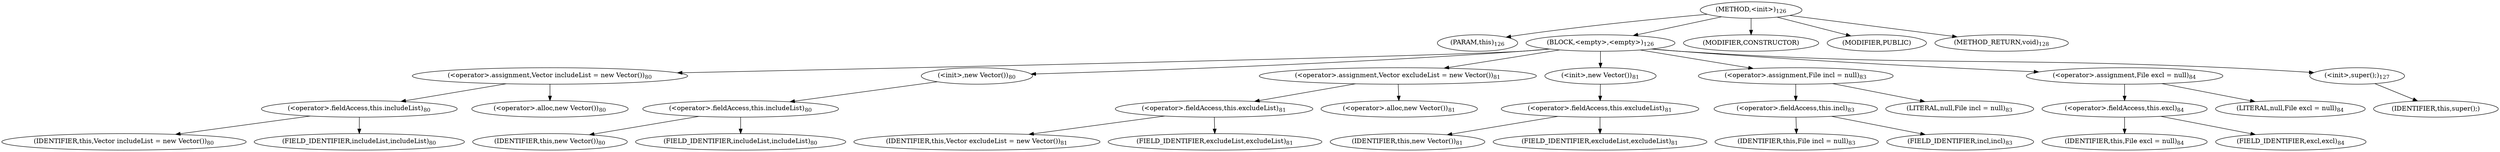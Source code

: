 digraph "&lt;init&gt;" {  
"229" [label = <(METHOD,&lt;init&gt;)<SUB>126</SUB>> ]
"27" [label = <(PARAM,this)<SUB>126</SUB>> ]
"230" [label = <(BLOCK,&lt;empty&gt;,&lt;empty&gt;)<SUB>126</SUB>> ]
"231" [label = <(&lt;operator&gt;.assignment,Vector includeList = new Vector())<SUB>80</SUB>> ]
"232" [label = <(&lt;operator&gt;.fieldAccess,this.includeList)<SUB>80</SUB>> ]
"233" [label = <(IDENTIFIER,this,Vector includeList = new Vector())<SUB>80</SUB>> ]
"234" [label = <(FIELD_IDENTIFIER,includeList,includeList)<SUB>80</SUB>> ]
"235" [label = <(&lt;operator&gt;.alloc,new Vector())<SUB>80</SUB>> ]
"236" [label = <(&lt;init&gt;,new Vector())<SUB>80</SUB>> ]
"237" [label = <(&lt;operator&gt;.fieldAccess,this.includeList)<SUB>80</SUB>> ]
"238" [label = <(IDENTIFIER,this,new Vector())<SUB>80</SUB>> ]
"239" [label = <(FIELD_IDENTIFIER,includeList,includeList)<SUB>80</SUB>> ]
"240" [label = <(&lt;operator&gt;.assignment,Vector excludeList = new Vector())<SUB>81</SUB>> ]
"241" [label = <(&lt;operator&gt;.fieldAccess,this.excludeList)<SUB>81</SUB>> ]
"242" [label = <(IDENTIFIER,this,Vector excludeList = new Vector())<SUB>81</SUB>> ]
"243" [label = <(FIELD_IDENTIFIER,excludeList,excludeList)<SUB>81</SUB>> ]
"244" [label = <(&lt;operator&gt;.alloc,new Vector())<SUB>81</SUB>> ]
"245" [label = <(&lt;init&gt;,new Vector())<SUB>81</SUB>> ]
"246" [label = <(&lt;operator&gt;.fieldAccess,this.excludeList)<SUB>81</SUB>> ]
"247" [label = <(IDENTIFIER,this,new Vector())<SUB>81</SUB>> ]
"248" [label = <(FIELD_IDENTIFIER,excludeList,excludeList)<SUB>81</SUB>> ]
"249" [label = <(&lt;operator&gt;.assignment,File incl = null)<SUB>83</SUB>> ]
"250" [label = <(&lt;operator&gt;.fieldAccess,this.incl)<SUB>83</SUB>> ]
"251" [label = <(IDENTIFIER,this,File incl = null)<SUB>83</SUB>> ]
"252" [label = <(FIELD_IDENTIFIER,incl,incl)<SUB>83</SUB>> ]
"253" [label = <(LITERAL,null,File incl = null)<SUB>83</SUB>> ]
"254" [label = <(&lt;operator&gt;.assignment,File excl = null)<SUB>84</SUB>> ]
"255" [label = <(&lt;operator&gt;.fieldAccess,this.excl)<SUB>84</SUB>> ]
"256" [label = <(IDENTIFIER,this,File excl = null)<SUB>84</SUB>> ]
"257" [label = <(FIELD_IDENTIFIER,excl,excl)<SUB>84</SUB>> ]
"258" [label = <(LITERAL,null,File excl = null)<SUB>84</SUB>> ]
"259" [label = <(&lt;init&gt;,super();)<SUB>127</SUB>> ]
"26" [label = <(IDENTIFIER,this,super();)> ]
"260" [label = <(MODIFIER,CONSTRUCTOR)> ]
"261" [label = <(MODIFIER,PUBLIC)> ]
"262" [label = <(METHOD_RETURN,void)<SUB>128</SUB>> ]
  "229" -> "27" 
  "229" -> "230" 
  "229" -> "260" 
  "229" -> "261" 
  "229" -> "262" 
  "230" -> "231" 
  "230" -> "236" 
  "230" -> "240" 
  "230" -> "245" 
  "230" -> "249" 
  "230" -> "254" 
  "230" -> "259" 
  "231" -> "232" 
  "231" -> "235" 
  "232" -> "233" 
  "232" -> "234" 
  "236" -> "237" 
  "237" -> "238" 
  "237" -> "239" 
  "240" -> "241" 
  "240" -> "244" 
  "241" -> "242" 
  "241" -> "243" 
  "245" -> "246" 
  "246" -> "247" 
  "246" -> "248" 
  "249" -> "250" 
  "249" -> "253" 
  "250" -> "251" 
  "250" -> "252" 
  "254" -> "255" 
  "254" -> "258" 
  "255" -> "256" 
  "255" -> "257" 
  "259" -> "26" 
}
